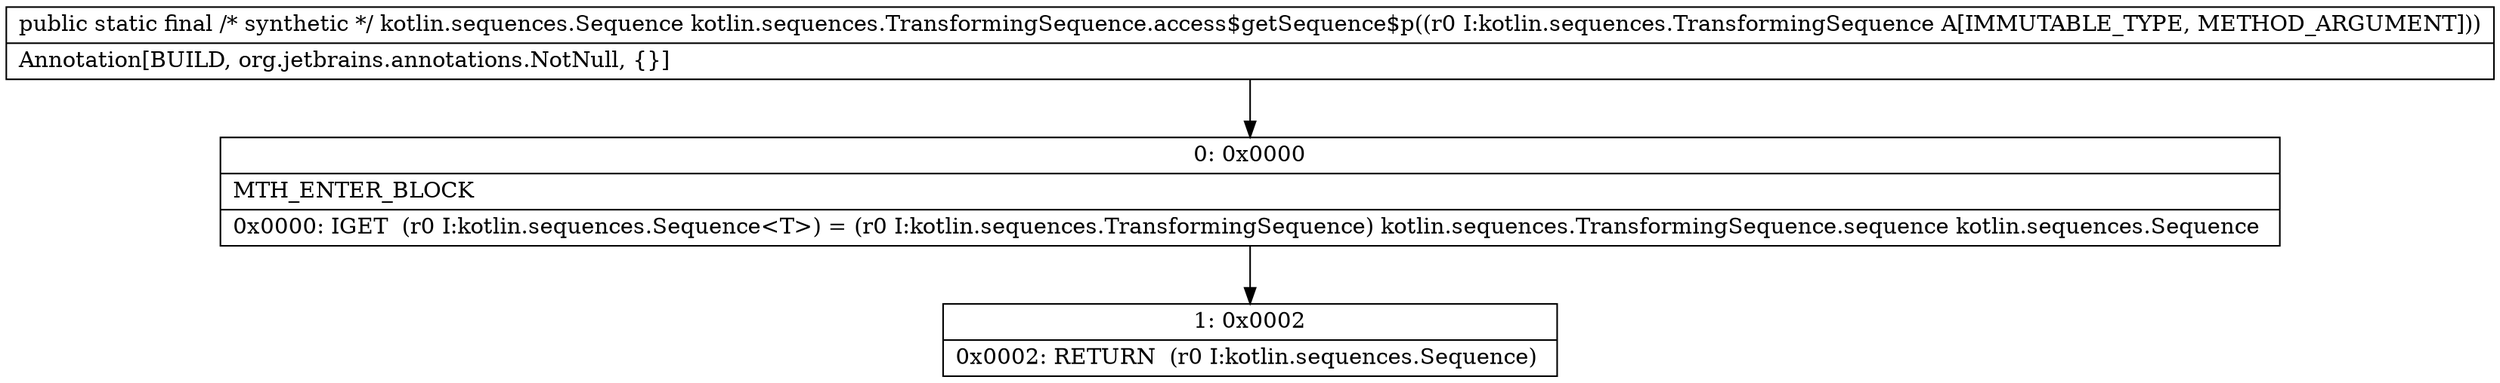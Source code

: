 digraph "CFG forkotlin.sequences.TransformingSequence.access$getSequence$p(Lkotlin\/sequences\/TransformingSequence;)Lkotlin\/sequences\/Sequence;" {
Node_0 [shape=record,label="{0\:\ 0x0000|MTH_ENTER_BLOCK\l|0x0000: IGET  (r0 I:kotlin.sequences.Sequence\<T\>) = (r0 I:kotlin.sequences.TransformingSequence) kotlin.sequences.TransformingSequence.sequence kotlin.sequences.Sequence \l}"];
Node_1 [shape=record,label="{1\:\ 0x0002|0x0002: RETURN  (r0 I:kotlin.sequences.Sequence) \l}"];
MethodNode[shape=record,label="{public static final \/* synthetic *\/ kotlin.sequences.Sequence kotlin.sequences.TransformingSequence.access$getSequence$p((r0 I:kotlin.sequences.TransformingSequence A[IMMUTABLE_TYPE, METHOD_ARGUMENT]))  | Annotation[BUILD, org.jetbrains.annotations.NotNull, \{\}]\l}"];
MethodNode -> Node_0;
Node_0 -> Node_1;
}

